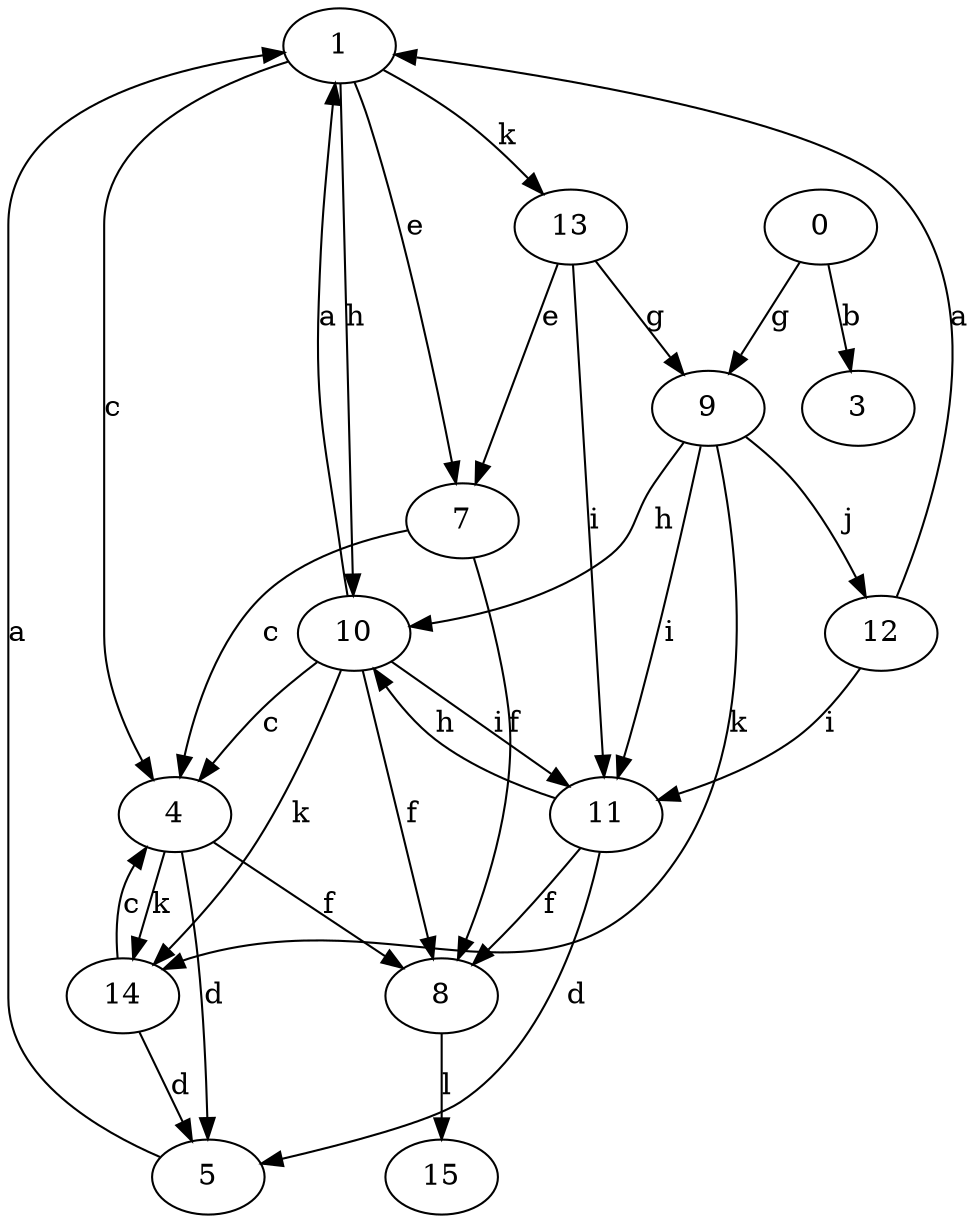 strict digraph  {
1;
3;
4;
5;
7;
8;
9;
0;
10;
11;
12;
13;
14;
15;
1 -> 4  [label=c];
1 -> 7  [label=e];
1 -> 10  [label=h];
1 -> 13  [label=k];
4 -> 5  [label=d];
4 -> 8  [label=f];
4 -> 14  [label=k];
5 -> 1  [label=a];
7 -> 4  [label=c];
7 -> 8  [label=f];
8 -> 15  [label=l];
9 -> 10  [label=h];
9 -> 11  [label=i];
9 -> 12  [label=j];
9 -> 14  [label=k];
0 -> 3  [label=b];
0 -> 9  [label=g];
10 -> 1  [label=a];
10 -> 4  [label=c];
10 -> 8  [label=f];
10 -> 11  [label=i];
10 -> 14  [label=k];
11 -> 5  [label=d];
11 -> 8  [label=f];
11 -> 10  [label=h];
12 -> 1  [label=a];
12 -> 11  [label=i];
13 -> 7  [label=e];
13 -> 9  [label=g];
13 -> 11  [label=i];
14 -> 4  [label=c];
14 -> 5  [label=d];
}
